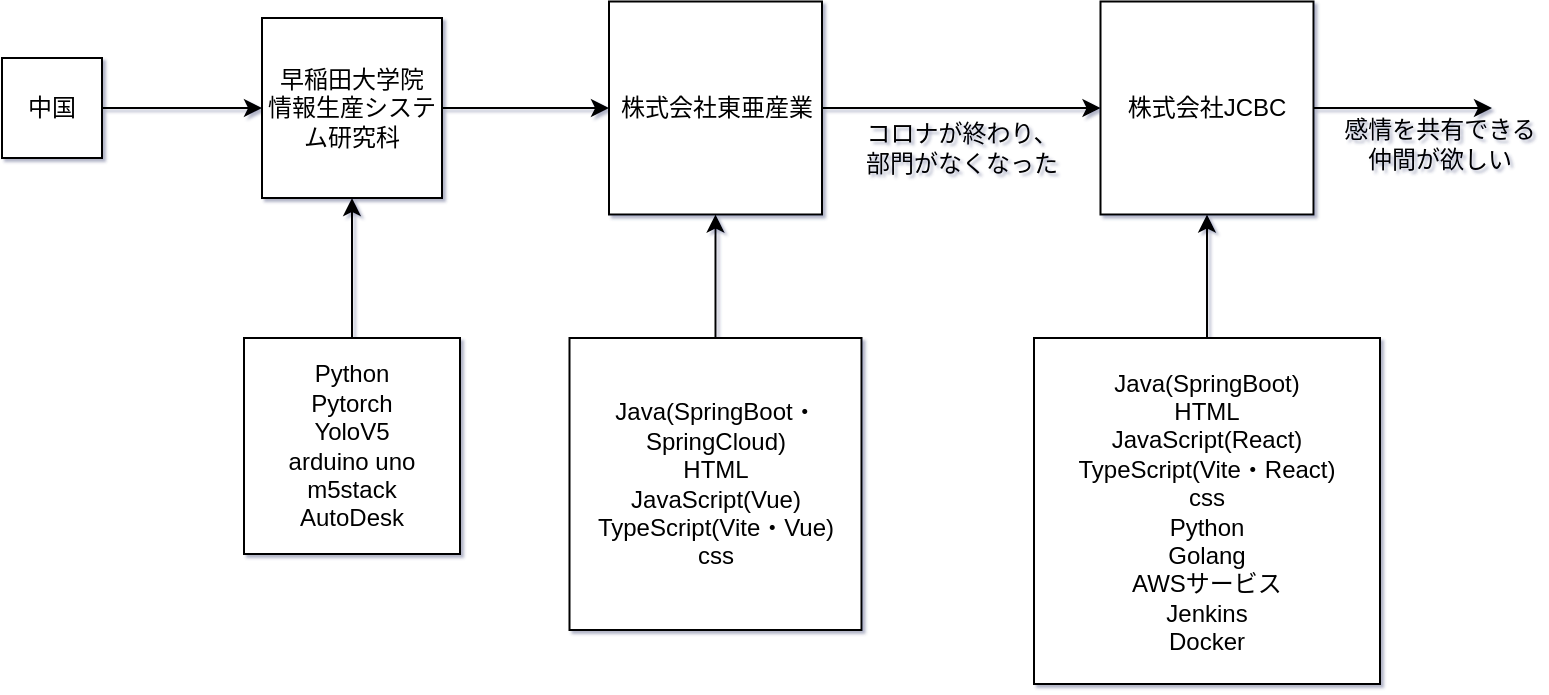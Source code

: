 <mxfile version="24.9.0">
  <diagram name="第 1 页" id="MlGkOc0rK8qGBOlLQdbf">
    <mxGraphModel dx="1072" dy="491" grid="0" gridSize="10" guides="1" tooltips="1" connect="1" arrows="1" fold="1" page="0" pageScale="1" pageWidth="827" pageHeight="1169" background="#FFFFFF" math="0" shadow="1">
      <root>
        <mxCell id="0" />
        <mxCell id="1" parent="0" />
        <mxCell id="5chOGvL5NwtoWEhrYjUD-3" value="" style="edgeStyle=orthogonalEdgeStyle;rounded=0;orthogonalLoop=1;jettySize=auto;html=1;strokeColor=#000000;" parent="1" source="5chOGvL5NwtoWEhrYjUD-1" target="5chOGvL5NwtoWEhrYjUD-2" edge="1">
          <mxGeometry relative="1" as="geometry" />
        </mxCell>
        <mxCell id="5chOGvL5NwtoWEhrYjUD-1" value="中国" style="whiteSpace=wrap;html=1;aspect=fixed;" parent="1" vertex="1">
          <mxGeometry x="60" y="60" width="50" height="50" as="geometry" />
        </mxCell>
        <mxCell id="5chOGvL5NwtoWEhrYjUD-7" value="" style="edgeStyle=orthogonalEdgeStyle;rounded=0;orthogonalLoop=1;jettySize=auto;html=1;strokeColor=#000000;" parent="1" source="5chOGvL5NwtoWEhrYjUD-2" target="5chOGvL5NwtoWEhrYjUD-6" edge="1">
          <mxGeometry relative="1" as="geometry" />
        </mxCell>
        <mxCell id="5chOGvL5NwtoWEhrYjUD-2" value="早稲田大学院　情報生産システム研究科" style="whiteSpace=wrap;html=1;aspect=fixed;" parent="1" vertex="1">
          <mxGeometry x="190" y="40" width="90" height="90" as="geometry" />
        </mxCell>
        <mxCell id="5chOGvL5NwtoWEhrYjUD-5" style="edgeStyle=orthogonalEdgeStyle;rounded=0;orthogonalLoop=1;jettySize=auto;html=1;entryX=0.5;entryY=1;entryDx=0;entryDy=0;strokeColor=#000000;" parent="1" source="5chOGvL5NwtoWEhrYjUD-4" target="5chOGvL5NwtoWEhrYjUD-2" edge="1">
          <mxGeometry relative="1" as="geometry" />
        </mxCell>
        <mxCell id="5chOGvL5NwtoWEhrYjUD-4" value="Python&lt;br&gt;Pytorch&lt;br&gt;YoloV5&lt;div&gt;arduino uno&lt;/div&gt;&lt;div&gt;m5stack&lt;/div&gt;&lt;div&gt;AutoDesk&lt;/div&gt;" style="whiteSpace=wrap;html=1;aspect=fixed;" parent="1" vertex="1">
          <mxGeometry x="181" y="200" width="108" height="108" as="geometry" />
        </mxCell>
        <mxCell id="5chOGvL5NwtoWEhrYjUD-11" value="" style="edgeStyle=orthogonalEdgeStyle;rounded=0;orthogonalLoop=1;jettySize=auto;html=1;strokeColor=#000000;" parent="1" source="5chOGvL5NwtoWEhrYjUD-6" target="5chOGvL5NwtoWEhrYjUD-10" edge="1">
          <mxGeometry relative="1" as="geometry" />
        </mxCell>
        <mxCell id="5chOGvL5NwtoWEhrYjUD-6" value="株式会社東亜産業" style="whiteSpace=wrap;html=1;aspect=fixed;" parent="1" vertex="1">
          <mxGeometry x="363.5" y="31.75" width="106.5" height="106.5" as="geometry" />
        </mxCell>
        <mxCell id="5chOGvL5NwtoWEhrYjUD-9" style="edgeStyle=orthogonalEdgeStyle;rounded=0;orthogonalLoop=1;jettySize=auto;html=1;entryX=0.5;entryY=1;entryDx=0;entryDy=0;strokeColor=#000000;" parent="1" source="5chOGvL5NwtoWEhrYjUD-8" target="5chOGvL5NwtoWEhrYjUD-6" edge="1">
          <mxGeometry relative="1" as="geometry" />
        </mxCell>
        <mxCell id="5chOGvL5NwtoWEhrYjUD-8" value="Java(SpringBoot・SpringCloud)&lt;br&gt;HTML&lt;br&gt;JavaScript(Vue)&lt;div&gt;TypeScript(Vite・Vue)&lt;/div&gt;&lt;div&gt;&lt;/div&gt;css" style="whiteSpace=wrap;html=1;aspect=fixed;" parent="1" vertex="1">
          <mxGeometry x="343.75" y="200" width="146" height="146" as="geometry" />
        </mxCell>
        <mxCell id="5chOGvL5NwtoWEhrYjUD-14" style="edgeStyle=orthogonalEdgeStyle;rounded=0;orthogonalLoop=1;jettySize=auto;html=1;exitX=1;exitY=0.5;exitDx=0;exitDy=0;strokeColor=#000000;" parent="1" source="5chOGvL5NwtoWEhrYjUD-10" edge="1">
          <mxGeometry relative="1" as="geometry">
            <mxPoint x="805" y="85" as="targetPoint" />
          </mxGeometry>
        </mxCell>
        <mxCell id="5chOGvL5NwtoWEhrYjUD-10" value="株式会社JCBC" style="whiteSpace=wrap;html=1;aspect=fixed;" parent="1" vertex="1">
          <mxGeometry x="609.25" y="31.75" width="106.5" height="106.5" as="geometry" />
        </mxCell>
        <mxCell id="5chOGvL5NwtoWEhrYjUD-13" style="edgeStyle=orthogonalEdgeStyle;rounded=0;orthogonalLoop=1;jettySize=auto;html=1;entryX=0.5;entryY=1;entryDx=0;entryDy=0;strokeColor=#000000;" parent="1" source="5chOGvL5NwtoWEhrYjUD-12" target="5chOGvL5NwtoWEhrYjUD-10" edge="1">
          <mxGeometry relative="1" as="geometry" />
        </mxCell>
        <mxCell id="5chOGvL5NwtoWEhrYjUD-12" value="Java(SpringBoot)&lt;br&gt;HTML&lt;br&gt;JavaScript(React)&lt;br&gt;TypeScript(Vite・React)&lt;div&gt;css&lt;br&gt;Python&lt;br&gt;Golang&lt;br&gt;AWSサービス&lt;br&gt;Jenkins&lt;br&gt;Docker&lt;/div&gt;" style="whiteSpace=wrap;html=1;aspect=fixed;" parent="1" vertex="1">
          <mxGeometry x="576" y="200" width="173" height="173" as="geometry" />
        </mxCell>
        <mxCell id="5chOGvL5NwtoWEhrYjUD-15" value="コロナが終わり、部門がなくなった" style="text;html=1;strokeColor=none;fillColor=none;align=center;verticalAlign=middle;whiteSpace=wrap;rounded=0;" parent="1" vertex="1">
          <mxGeometry x="489.75" y="71.25" width="100" height="67" as="geometry" />
        </mxCell>
        <mxCell id="5chOGvL5NwtoWEhrYjUD-16" value="感情を共有できる仲間が欲しい" style="text;html=1;strokeColor=none;fillColor=none;align=center;verticalAlign=middle;whiteSpace=wrap;rounded=0;" parent="1" vertex="1">
          <mxGeometry x="729" y="69" width="100" height="67" as="geometry" />
        </mxCell>
      </root>
    </mxGraphModel>
  </diagram>
</mxfile>
